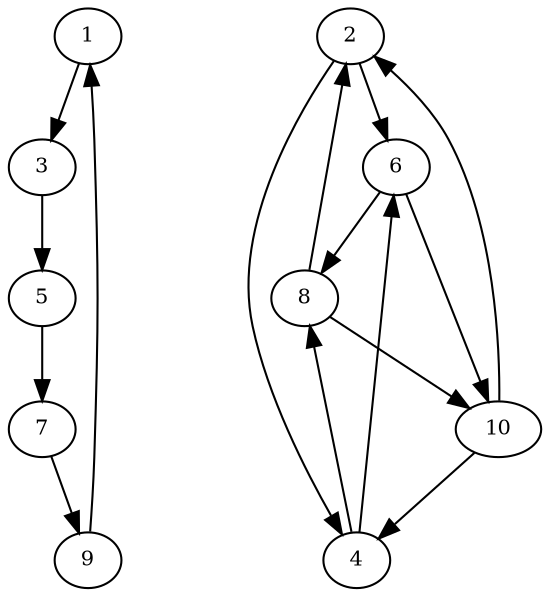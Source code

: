 digraph G {
  size="11.5.8"; node[fontsize=10,height=0.01,width=0.01]; edge[len=3.0];
  1 -> 3;
  2 -> 6;
  2 -> 4;
  3 -> 5;
  4 -> 8;
  4 -> 6;
  5 -> 7;
  6 -> 10;
  6 -> 8;
  7 -> 9;
  8 -> 10;
  8 -> 2;
  9 -> 1;
  10 -> 4;
  10 -> 2;
}
